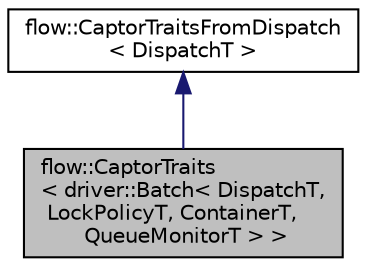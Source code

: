 digraph "flow::CaptorTraits&lt; driver::Batch&lt; DispatchT, LockPolicyT, ContainerT, QueueMonitorT &gt; &gt;"
{
 // LATEX_PDF_SIZE
  edge [fontname="Helvetica",fontsize="10",labelfontname="Helvetica",labelfontsize="10"];
  node [fontname="Helvetica",fontsize="10",shape=record];
  Node1 [label="flow::CaptorTraits\l\< driver::Batch\< DispatchT,\l LockPolicyT, ContainerT,\l QueueMonitorT \> \>",height=0.2,width=0.4,color="black", fillcolor="grey75", style="filled", fontcolor="black",tooltip="Traits struct for captor types."];
  Node2 -> Node1 [dir="back",color="midnightblue",fontsize="10",style="solid",fontname="Helvetica"];
  Node2 [label="flow::CaptorTraitsFromDispatch\l\< DispatchT \>",height=0.2,width=0.4,color="black", fillcolor="white", style="filled",URL="$structflow_1_1_captor_traits_from_dispatch.html",tooltip="Basic captor traits struct with common type information from data dispatch object."];
}
